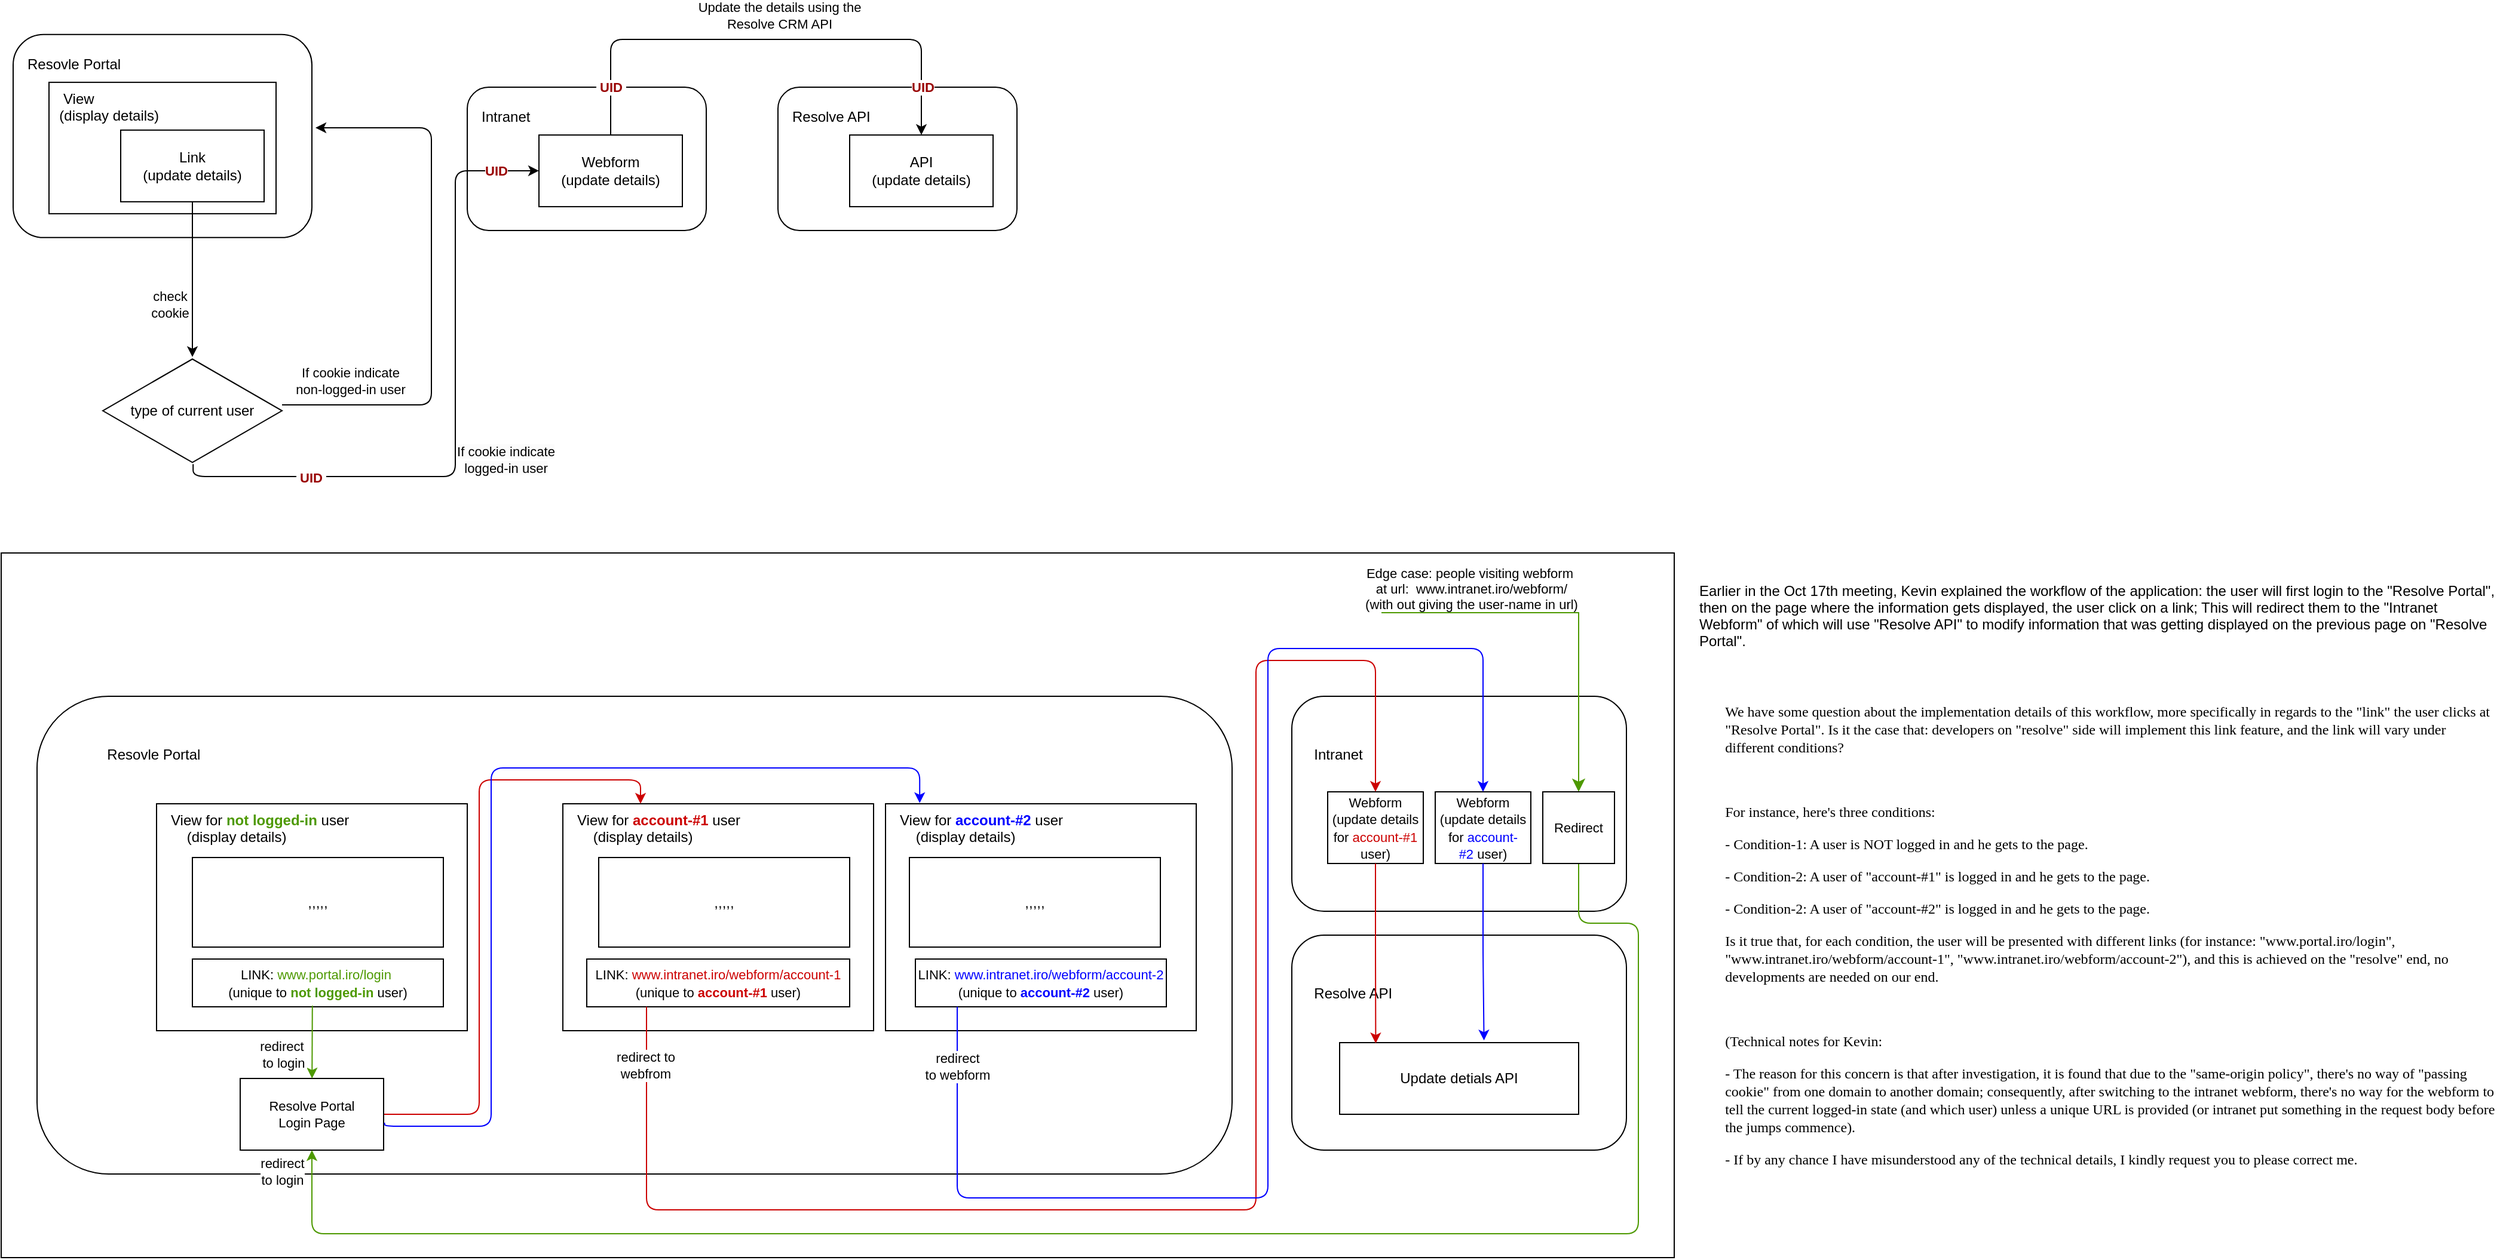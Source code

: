 <mxfile>
    <diagram id="j5Iltt6aX2gJKEkjgmRw" name="Page-1">
        <mxGraphModel dx="1509" dy="694" grid="1" gridSize="10" guides="1" tooltips="1" connect="1" arrows="1" fold="1" page="1" pageScale="1" pageWidth="850" pageHeight="1100" math="0" shadow="0">
            <root>
                <mxCell id="0"/>
                <mxCell id="1" parent="0"/>
                <mxCell id="54" value="" style="rounded=0;whiteSpace=wrap;html=1;fontSize=11;fontColor=#0000FF;" vertex="1" parent="1">
                    <mxGeometry x="20" y="480" width="1400" height="590" as="geometry"/>
                </mxCell>
                <mxCell id="2" value="&lt;p style=&quot;line-height: 100%;&quot;&gt;&amp;nbsp; &amp;nbsp;Intranet&amp;nbsp;&lt;/p&gt;" style="rounded=1;whiteSpace=wrap;html=1;align=left;labelPosition=center;verticalLabelPosition=middle;verticalAlign=top;" parent="1" vertex="1">
                    <mxGeometry x="410" y="90.05" width="200" height="120" as="geometry"/>
                </mxCell>
                <mxCell id="3" value="Webform&lt;br&gt;(update details)" style="rounded=0;whiteSpace=wrap;html=1;" parent="1" vertex="1">
                    <mxGeometry x="470" y="130.05" width="120" height="60" as="geometry"/>
                </mxCell>
                <mxCell id="4" value="&lt;p style=&quot;line-height: 100%;&quot;&gt;&amp;nbsp; &amp;nbsp;Resovle Portal&lt;/p&gt;" style="rounded=1;whiteSpace=wrap;html=1;align=left;labelPosition=center;verticalLabelPosition=middle;verticalAlign=top;" parent="1" vertex="1">
                    <mxGeometry x="30" y="45.93" width="250" height="170" as="geometry"/>
                </mxCell>
                <mxCell id="5" value="&lt;p style=&quot;line-height: 100%;&quot;&gt;&amp;nbsp; &amp;nbsp;Resolve API&lt;/p&gt;" style="rounded=1;whiteSpace=wrap;html=1;align=left;labelPosition=center;verticalLabelPosition=middle;verticalAlign=top;" parent="1" vertex="1">
                    <mxGeometry x="670" y="90.05" width="200" height="120" as="geometry"/>
                </mxCell>
                <mxCell id="11" style="edgeStyle=orthogonalEdgeStyle;html=1;exitX=0.504;exitY=0.996;exitDx=0;exitDy=0;exitPerimeter=0;" parent="1" source="17" target="3" edge="1">
                    <mxGeometry relative="1" as="geometry">
                        <mxPoint x="100" y="565.93" as="sourcePoint"/>
                        <Array as="points">
                            <mxPoint x="181" y="415.93"/>
                            <mxPoint x="400" y="415.93"/>
                            <mxPoint x="400" y="159.93"/>
                        </Array>
                    </mxGeometry>
                </mxCell>
                <mxCell id="18" value="&lt;font style=&quot;font-size: 11px;&quot;&gt;&lt;span style=&quot;background-color: rgb(251, 251, 251);&quot;&gt;If cookie indicate &lt;br&gt;logged-in user&lt;/span&gt;&lt;br&gt;&lt;/font&gt;" style="edgeLabel;html=1;align=center;verticalAlign=middle;resizable=0;points=[];" parent="11" vertex="1" connectable="0">
                    <mxGeometry x="-0.468" y="-1" relative="1" as="geometry">
                        <mxPoint x="124" y="-15" as="offset"/>
                    </mxGeometry>
                </mxCell>
                <mxCell id="26" value="&lt;b&gt;&lt;font color=&quot;#990000&quot;&gt;&amp;nbsp;UID&amp;nbsp;&lt;/font&gt;&lt;/b&gt;" style="edgeLabel;html=1;align=center;verticalAlign=middle;resizable=0;points=[];fontSize=11;" parent="11" vertex="1" connectable="0">
                    <mxGeometry x="-0.622" y="-1" relative="1" as="geometry">
                        <mxPoint x="4" as="offset"/>
                    </mxGeometry>
                </mxCell>
                <mxCell id="27" value="&lt;b&gt;UID&lt;/b&gt;" style="edgeLabel;html=1;align=center;verticalAlign=middle;resizable=0;points=[];fontSize=11;fontColor=#990000;" parent="11" vertex="1" connectable="0">
                    <mxGeometry x="0.869" relative="1" as="geometry">
                        <mxPoint as="offset"/>
                    </mxGeometry>
                </mxCell>
                <mxCell id="12" value="API&lt;br&gt;(update details)" style="rounded=0;whiteSpace=wrap;html=1;" parent="1" vertex="1">
                    <mxGeometry x="730" y="130.05" width="120" height="60" as="geometry"/>
                </mxCell>
                <mxCell id="14" value="&amp;nbsp; &amp;nbsp;View&lt;br&gt;&amp;nbsp; (display details)" style="rounded=0;whiteSpace=wrap;html=1;verticalAlign=top;align=left;" parent="1" vertex="1">
                    <mxGeometry x="60" y="85.93" width="190" height="110" as="geometry"/>
                </mxCell>
                <mxCell id="16" style="edgeStyle=orthogonalEdgeStyle;html=1;exitX=0.5;exitY=1;exitDx=0;exitDy=0;" parent="1" source="15" edge="1">
                    <mxGeometry relative="1" as="geometry">
                        <mxPoint x="180" y="315.93" as="targetPoint"/>
                    </mxGeometry>
                </mxCell>
                <mxCell id="25" value="check &lt;br&gt;cookie" style="edgeLabel;html=1;align=center;verticalAlign=middle;resizable=0;points=[];fontSize=11;" parent="16" vertex="1" connectable="0">
                    <mxGeometry x="0.317" y="-1" relative="1" as="geometry">
                        <mxPoint x="-19" as="offset"/>
                    </mxGeometry>
                </mxCell>
                <mxCell id="15" value="Link&lt;br&gt;(update details)" style="rounded=0;whiteSpace=wrap;html=1;" parent="1" vertex="1">
                    <mxGeometry x="120" y="125.93" width="120" height="60" as="geometry"/>
                </mxCell>
                <mxCell id="19" style="edgeStyle=orthogonalEdgeStyle;html=1;entryX=1.012;entryY=0.459;entryDx=0;entryDy=0;entryPerimeter=0;" parent="1" source="17" target="4" edge="1">
                    <mxGeometry relative="1" as="geometry">
                        <Array as="points">
                            <mxPoint x="380" y="355.93"/>
                            <mxPoint x="380" y="123.93"/>
                        </Array>
                    </mxGeometry>
                </mxCell>
                <mxCell id="20" value="If cookie indicate&lt;br style=&quot;border-color: var(--border-color);&quot;&gt;non-logged-in user" style="edgeLabel;html=1;align=center;verticalAlign=middle;resizable=0;points=[];labelBackgroundColor=none;" parent="19" vertex="1" connectable="0">
                    <mxGeometry x="-0.748" y="3" relative="1" as="geometry">
                        <mxPoint y="-17" as="offset"/>
                    </mxGeometry>
                </mxCell>
                <mxCell id="17" value="type of current user" style="html=1;whiteSpace=wrap;aspect=fixed;shape=isoRectangle;" parent="1" vertex="1">
                    <mxGeometry x="105" y="315.93" width="150" height="90" as="geometry"/>
                </mxCell>
                <mxCell id="21" style="edgeStyle=orthogonalEdgeStyle;html=1;fontSize=11;" parent="1" target="12" edge="1">
                    <mxGeometry relative="1" as="geometry">
                        <mxPoint x="530" y="130.05" as="sourcePoint"/>
                        <Array as="points">
                            <mxPoint x="530" y="50.05"/>
                            <mxPoint x="790" y="50.05"/>
                        </Array>
                    </mxGeometry>
                </mxCell>
                <mxCell id="22" value="Update the details using the &lt;br&gt;Resolve CRM API" style="edgeLabel;html=1;align=center;verticalAlign=middle;resizable=0;points=[];fontSize=11;" parent="21" vertex="1" connectable="0">
                    <mxGeometry x="0.054" y="-2" relative="1" as="geometry">
                        <mxPoint x="-1" y="-22" as="offset"/>
                    </mxGeometry>
                </mxCell>
                <mxCell id="28" value="&lt;b&gt;&amp;nbsp;UID&amp;nbsp;&lt;/b&gt;" style="edgeLabel;html=1;align=center;verticalAlign=middle;resizable=0;points=[];fontSize=11;fontColor=#990000;" parent="21" vertex="1" connectable="0">
                    <mxGeometry x="-0.806" relative="1" as="geometry">
                        <mxPoint as="offset"/>
                    </mxGeometry>
                </mxCell>
                <mxCell id="29" value="&lt;b&gt;UID&lt;/b&gt;" style="edgeLabel;html=1;align=center;verticalAlign=middle;resizable=0;points=[];fontSize=11;fontColor=#990000;" parent="21" vertex="1" connectable="0">
                    <mxGeometry x="0.727" y="1" relative="1" as="geometry">
                        <mxPoint y="17" as="offset"/>
                    </mxGeometry>
                </mxCell>
                <mxCell id="30" value="&lt;p style=&quot;line-height: 100%;&quot;&gt;&lt;br&gt;&lt;/p&gt;&lt;p style=&quot;line-height: 100%;&quot;&gt;&amp;nbsp; &amp;nbsp; &amp;nbsp; &amp;nbsp; &amp;nbsp; &amp;nbsp; &amp;nbsp; &amp;nbsp; &amp;nbsp;Resovle Portal&lt;/p&gt;" style="rounded=1;whiteSpace=wrap;html=1;align=left;labelPosition=center;verticalLabelPosition=middle;verticalAlign=top;" vertex="1" parent="1">
                    <mxGeometry x="50" y="600" width="1000" height="400" as="geometry"/>
                </mxCell>
                <mxCell id="31" value="&amp;nbsp; &amp;nbsp;View for&lt;font color=&quot;#cc0000&quot;&gt; &lt;b&gt;account-#1 &lt;/b&gt;&lt;/font&gt;user&lt;br&gt;&amp;nbsp; &amp;nbsp; &amp;nbsp; &amp;nbsp;(display details)" style="rounded=0;whiteSpace=wrap;html=1;verticalAlign=top;align=left;" vertex="1" parent="1">
                    <mxGeometry x="490" y="690" width="260" height="190" as="geometry"/>
                </mxCell>
                <mxCell id="32" value="&amp;nbsp; &amp;nbsp;View for &lt;b&gt;&lt;font color=&quot;#0000ff&quot;&gt;account-#2 &lt;/font&gt;&lt;/b&gt;user&lt;br&gt;&amp;nbsp; &amp;nbsp; &amp;nbsp; &amp;nbsp;(display details)" style="rounded=0;whiteSpace=wrap;html=1;verticalAlign=top;align=left;" vertex="1" parent="1">
                    <mxGeometry x="760" y="690" width="260" height="190" as="geometry"/>
                </mxCell>
                <mxCell id="33" value="&amp;nbsp; &amp;nbsp;View for &lt;b style=&quot;&quot;&gt;&lt;font color=&quot;#4d9900&quot;&gt;not logged-in&lt;/font&gt;&lt;/b&gt; user&lt;br&gt;&amp;nbsp; &amp;nbsp; &amp;nbsp; &amp;nbsp;(display details)" style="rounded=0;whiteSpace=wrap;html=1;verticalAlign=top;align=left;" vertex="1" parent="1">
                    <mxGeometry x="150" y="690" width="260" height="190" as="geometry"/>
                </mxCell>
                <mxCell id="34" value="&lt;font style=&quot;font-size: 11px;&quot;&gt;LINK:&amp;nbsp;&lt;font color=&quot;#4d9900&quot;&gt;www.portal.iro/login&lt;/font&gt;&amp;nbsp;&lt;br&gt;(unique to&amp;nbsp;&lt;b&gt;&lt;font color=&quot;#4d9900&quot;&gt;not logged-in&lt;/font&gt;&lt;/b&gt; user)&lt;/font&gt;" style="rounded=0;whiteSpace=wrap;html=1;" vertex="1" parent="1">
                    <mxGeometry x="180" y="820" width="210" height="40" as="geometry"/>
                </mxCell>
                <mxCell id="35" value=",,,,," style="rounded=0;whiteSpace=wrap;html=1;" vertex="1" parent="1">
                    <mxGeometry x="180" y="735" width="210" height="75" as="geometry"/>
                </mxCell>
                <mxCell id="36" value=",,,,," style="rounded=0;whiteSpace=wrap;html=1;" vertex="1" parent="1">
                    <mxGeometry x="520" y="735" width="210" height="75" as="geometry"/>
                </mxCell>
                <mxCell id="37" value="&lt;font style=&quot;font-size: 11px;&quot;&gt;LINK:&amp;nbsp;&lt;font color=&quot;#cc0000&quot;&gt;www.intranet.iro/webform/account-1&lt;/font&gt;&lt;br&gt;(unique to&lt;font color=&quot;#cc0000&quot;&gt; &lt;/font&gt;&lt;b&gt;&lt;font color=&quot;#cc0000&quot;&gt;account-#1&lt;/font&gt;&amp;nbsp;&lt;/b&gt;user)&lt;/font&gt;" style="rounded=0;whiteSpace=wrap;html=1;" vertex="1" parent="1">
                    <mxGeometry x="510" y="820" width="220" height="40" as="geometry"/>
                </mxCell>
                <mxCell id="38" value="&lt;font style=&quot;font-size: 11px;&quot;&gt;LINK:&amp;nbsp;&lt;font color=&quot;#0000ff&quot;&gt;www.intranet.iro/webform/account-2&lt;/font&gt;&lt;br&gt;(unique to &lt;font color=&quot;#0000ff&quot;&gt;&lt;b&gt;account-#2&lt;/b&gt;&amp;nbsp;&lt;/font&gt;user)&lt;/font&gt;" style="rounded=0;whiteSpace=wrap;html=1;" vertex="1" parent="1">
                    <mxGeometry x="785" y="820" width="210" height="40" as="geometry"/>
                </mxCell>
                <mxCell id="39" value=",,,,," style="rounded=0;whiteSpace=wrap;html=1;" vertex="1" parent="1">
                    <mxGeometry x="780" y="735" width="210" height="75" as="geometry"/>
                </mxCell>
                <mxCell id="69" style="edgeStyle=orthogonalEdgeStyle;html=1;entryX=0.25;entryY=0;entryDx=0;entryDy=0;strokeColor=#CC0000;fontSize=11;fontColor=#000000;" edge="1" parent="1" source="40" target="31">
                    <mxGeometry relative="1" as="geometry">
                        <Array as="points">
                            <mxPoint x="420" y="950"/>
                            <mxPoint x="420" y="670"/>
                            <mxPoint x="555" y="670"/>
                        </Array>
                    </mxGeometry>
                </mxCell>
                <mxCell id="40" value="&lt;font color=&quot;#000000&quot;&gt;Resolve Portal&lt;br&gt;Login Page&lt;/font&gt;" style="rounded=0;whiteSpace=wrap;html=1;fontSize=11;fontColor=#0000FF;" vertex="1" parent="1">
                    <mxGeometry x="220" y="920" width="120" height="60" as="geometry"/>
                </mxCell>
                <mxCell id="42" value="&lt;p style=&quot;line-height: 100%;&quot;&gt;&amp;nbsp; &amp;nbsp; &amp;nbsp; &amp;nbsp; &amp;nbsp;&lt;/p&gt;&lt;p style=&quot;line-height: 100%;&quot;&gt;&amp;nbsp; &amp;nbsp; &amp;nbsp;Intranet&lt;/p&gt;" style="rounded=1;whiteSpace=wrap;html=1;align=left;labelPosition=center;verticalLabelPosition=middle;verticalAlign=top;" vertex="1" parent="1">
                    <mxGeometry x="1100" y="600" width="280" height="180" as="geometry"/>
                </mxCell>
                <mxCell id="43" value="&lt;font style=&quot;font-size: 11px;&quot;&gt;Webform&lt;br&gt;(update details for &lt;font style=&quot;font-size: 11px;&quot; color=&quot;#cc0000&quot;&gt;account-#1 &lt;/font&gt;user)&lt;/font&gt;" style="rounded=0;whiteSpace=wrap;html=1;" vertex="1" parent="1">
                    <mxGeometry x="1130" y="680" width="80" height="60" as="geometry"/>
                </mxCell>
                <mxCell id="41" style="edgeStyle=none;html=1;fontSize=11;fontColor=#000000;exitX=0.478;exitY=0.974;exitDx=0;exitDy=0;exitPerimeter=0;strokeColor=#4D9900;" edge="1" parent="1" source="34" target="40">
                    <mxGeometry relative="1" as="geometry"/>
                </mxCell>
                <mxCell id="65" value="&lt;font color=&quot;#000000&quot;&gt;redirect&amp;nbsp;&lt;br&gt;to login&lt;br&gt;&lt;/font&gt;" style="edgeLabel;html=1;align=center;verticalAlign=middle;resizable=0;points=[];fontSize=11;fontColor=#FF8000;" vertex="1" connectable="0" parent="41">
                    <mxGeometry x="-0.029" y="4" relative="1" as="geometry">
                        <mxPoint x="-29" y="11" as="offset"/>
                    </mxGeometry>
                </mxCell>
                <mxCell id="44" style="edgeStyle=orthogonalEdgeStyle;html=1;entryX=0.5;entryY=0;entryDx=0;entryDy=0;fontSize=11;fontColor=#000000;strokeColor=#CC0000;" edge="1" parent="1" source="37" target="43">
                    <mxGeometry relative="1" as="geometry">
                        <Array as="points">
                            <mxPoint x="560" y="1030"/>
                            <mxPoint x="1070" y="1030"/>
                            <mxPoint x="1070" y="570"/>
                            <mxPoint x="1170" y="570"/>
                        </Array>
                    </mxGeometry>
                </mxCell>
                <mxCell id="67" value="redirect to &lt;br&gt;webfrom" style="edgeLabel;html=1;align=center;verticalAlign=middle;resizable=0;points=[];fontSize=11;fontColor=#000000;" vertex="1" connectable="0" parent="44">
                    <mxGeometry x="-0.928" y="-1" relative="1" as="geometry">
                        <mxPoint as="offset"/>
                    </mxGeometry>
                </mxCell>
                <mxCell id="45" value="&lt;font style=&quot;font-size: 11px;&quot;&gt;Webform&lt;br&gt;(update details for &lt;font style=&quot;font-size: 11px;&quot; color=&quot;#0000ff&quot;&gt;account-#2&lt;/font&gt;&lt;font style=&quot;font-size: 11px;&quot; color=&quot;#cc0000&quot;&gt;&amp;nbsp;&lt;/font&gt;user)&lt;/font&gt;" style="rounded=0;whiteSpace=wrap;html=1;" vertex="1" parent="1">
                    <mxGeometry x="1220" y="680" width="80" height="60" as="geometry"/>
                </mxCell>
                <mxCell id="46" style="edgeStyle=orthogonalEdgeStyle;html=1;entryX=0.5;entryY=0;entryDx=0;entryDy=0;strokeColor=#0000FF;fontSize=11;fontColor=#0000FF;" edge="1" parent="1" target="45">
                    <mxGeometry relative="1" as="geometry">
                        <mxPoint x="820" y="860" as="sourcePoint"/>
                        <Array as="points">
                            <mxPoint x="820" y="1020"/>
                            <mxPoint x="1080" y="1020"/>
                            <mxPoint x="1080" y="560"/>
                            <mxPoint x="1260" y="560"/>
                        </Array>
                    </mxGeometry>
                </mxCell>
                <mxCell id="68" value="redirect &lt;br&gt;to webform" style="edgeLabel;html=1;align=center;verticalAlign=middle;resizable=0;points=[];fontSize=11;fontColor=#000000;" vertex="1" connectable="0" parent="46">
                    <mxGeometry x="-0.941" y="2" relative="1" as="geometry">
                        <mxPoint x="-2" y="15" as="offset"/>
                    </mxGeometry>
                </mxCell>
                <mxCell id="50" value="&lt;p style=&quot;line-height: 100%;&quot;&gt;&amp;nbsp; &amp;nbsp; &amp;nbsp; &amp;nbsp; &amp;nbsp;&lt;/p&gt;&lt;p style=&quot;line-height: 100%;&quot;&gt;&amp;nbsp; &amp;nbsp; &amp;nbsp;Resolve API&lt;/p&gt;" style="rounded=1;whiteSpace=wrap;html=1;align=left;labelPosition=center;verticalLabelPosition=middle;verticalAlign=top;" vertex="1" parent="1">
                    <mxGeometry x="1100" y="800" width="280" height="180" as="geometry"/>
                </mxCell>
                <mxCell id="51" value="Update detials API" style="rounded=0;whiteSpace=wrap;html=1;" vertex="1" parent="1">
                    <mxGeometry x="1140" y="890" width="200" height="60" as="geometry"/>
                </mxCell>
                <mxCell id="52" style="edgeStyle=orthogonalEdgeStyle;html=1;entryX=0.151;entryY=0.01;entryDx=0;entryDy=0;entryPerimeter=0;strokeColor=#CC0000;fontSize=11;fontColor=#0000FF;" edge="1" parent="1" source="43" target="51">
                    <mxGeometry relative="1" as="geometry"/>
                </mxCell>
                <mxCell id="53" style="edgeStyle=orthogonalEdgeStyle;html=1;entryX=0.604;entryY=-0.031;entryDx=0;entryDy=0;strokeColor=#0000FF;fontSize=11;fontColor=#0000FF;entryPerimeter=0;" edge="1" parent="1" source="45" target="51">
                    <mxGeometry relative="1" as="geometry"/>
                </mxCell>
                <mxCell id="55" value="&lt;p style=&quot;margin: 12px 0px 0px; font-variant-numeric: normal; font-variant-east-asian: normal; font-variant-alternates: normal; font-kerning: auto; font-optical-sizing: auto; font-feature-settings: normal; font-variation-settings: normal; font-stretch: normal; font-size: 12px; line-height: normal; color: rgb(0, 0, 0); text-align: start;&quot; class=&quot;p1&quot;&gt;Earlier in the Oct 17th meeting, Kevin explained the workflow of the application: the user will first login to the &quot;Resolve Portal&quot;, then on the page where the information gets displayed, the user click on a link; This will redirect them to the &quot;Intranet Webform&quot; of which will use &quot;Resolve API&quot; to modify information that was getting displayed on the previous page on &quot;Resolve Portal&quot;.&lt;span class=&quot;Apple-converted-space&quot;&gt;&amp;nbsp;&lt;/span&gt;&lt;/p&gt;&lt;p style=&quot;margin: 18px 0px 0px 21.6px; font-variant-numeric: normal; font-variant-east-asian: normal; font-variant-alternates: normal; font-kerning: auto; font-optical-sizing: auto; font-feature-settings: normal; font-variation-settings: normal; font-stretch: normal; font-size: 12px; line-height: normal; font-family: Menlo; min-height: 14px; color: rgb(0, 0, 0); text-align: start;&quot; class=&quot;p2&quot;&gt;&lt;br&gt;&lt;/p&gt;&lt;p style=&quot;margin: 12px 0px 0px 21.6px; font-variant-numeric: normal; font-variant-east-asian: normal; font-variant-alternates: normal; font-kerning: auto; font-optical-sizing: auto; font-feature-settings: normal; font-variation-settings: normal; font-stretch: normal; font-size: 12px; line-height: normal; font-family: Menlo; color: rgb(0, 0, 0); text-align: start;&quot; class=&quot;p3&quot;&gt;We have some question about the implementation details of this workflow, more specifically in regards to the &quot;link&quot; the user clicks at &quot;Resolve Portal&quot;. Is it the case that: developers on &quot;resolve&quot; side will implement this link feature, and the link will vary under different conditions?&lt;span class=&quot;Apple-converted-space&quot;&gt;&amp;nbsp;&lt;/span&gt;&lt;/p&gt;&lt;p style=&quot;margin: 12px 0px 0px 21.6px; font-variant-numeric: normal; font-variant-east-asian: normal; font-variant-alternates: normal; font-kerning: auto; font-optical-sizing: auto; font-feature-settings: normal; font-variation-settings: normal; font-stretch: normal; font-size: 12px; line-height: normal; font-family: Menlo; min-height: 14px; color: rgb(0, 0, 0); text-align: start;&quot; class=&quot;p4&quot;&gt;&lt;br&gt;&lt;/p&gt;&lt;p style=&quot;margin: 12px 0px 0px 21.6px; font-variant-numeric: normal; font-variant-east-asian: normal; font-variant-alternates: normal; font-kerning: auto; font-optical-sizing: auto; font-feature-settings: normal; font-variation-settings: normal; font-stretch: normal; font-size: 12px; line-height: normal; font-family: Menlo; color: rgb(0, 0, 0); text-align: start;&quot; class=&quot;p3&quot;&gt;For instance, here's three conditions:&lt;span class=&quot;Apple-converted-space&quot;&gt;&amp;nbsp;&lt;/span&gt;&lt;/p&gt;&lt;p style=&quot;margin: 12px 0px 0px 21.6px; font-variant-numeric: normal; font-variant-east-asian: normal; font-variant-alternates: normal; font-kerning: auto; font-optical-sizing: auto; font-feature-settings: normal; font-variation-settings: normal; font-stretch: normal; font-size: 12px; line-height: normal; font-family: Menlo; color: rgb(0, 0, 0); text-align: start;&quot; class=&quot;p3&quot;&gt;- Condition-1: A user is NOT logged in and he gets to the page.&lt;/p&gt;&lt;p style=&quot;margin: 12px 0px 0px 21.6px; font-variant-numeric: normal; font-variant-east-asian: normal; font-variant-alternates: normal; font-kerning: auto; font-optical-sizing: auto; font-feature-settings: normal; font-variation-settings: normal; font-stretch: normal; font-size: 12px; line-height: normal; font-family: Menlo; color: rgb(0, 0, 0); text-align: start;&quot; class=&quot;p3&quot;&gt;- Condition-2: A user of &quot;account-#1&quot; is logged in and he gets to the page.&lt;span class=&quot;Apple-converted-space&quot;&gt;&amp;nbsp;&lt;/span&gt;&lt;/p&gt;&lt;p style=&quot;margin: 12px 0px 0px 21.6px; font-variant-numeric: normal; font-variant-east-asian: normal; font-variant-alternates: normal; font-kerning: auto; font-optical-sizing: auto; font-feature-settings: normal; font-variation-settings: normal; font-stretch: normal; font-size: 12px; line-height: normal; font-family: Menlo; color: rgb(0, 0, 0); text-align: start;&quot; class=&quot;p3&quot;&gt;- Condition-2: A user of &quot;account-#2&quot; is logged in and he gets to the page.&lt;span class=&quot;Apple-converted-space&quot;&gt;&amp;nbsp;&lt;/span&gt;&lt;/p&gt;&lt;p style=&quot;margin: 12px 0px 0px 21.6px; font-variant-numeric: normal; font-variant-east-asian: normal; font-variant-alternates: normal; font-kerning: auto; font-optical-sizing: auto; font-feature-settings: normal; font-variation-settings: normal; font-stretch: normal; font-size: 12px; line-height: normal; font-family: Menlo; color: rgb(0, 0, 0); text-align: start;&quot; class=&quot;p3&quot;&gt;Is it true that, for each condition, the user will be presented with different links (for instance: &quot;www.portal.iro/login&quot;, &quot;www.intranet.iro/webform/account-1&quot;, &quot;www.intranet.iro/webform/account-2&quot;), and this is achieved on the &quot;resolve&quot; end, no developments are needed on our end.&lt;span class=&quot;Apple-converted-space&quot;&gt;&amp;nbsp;&lt;/span&gt;&lt;/p&gt;&lt;p style=&quot;margin: 12px 0px 0px 21.6px; font-variant-numeric: normal; font-variant-east-asian: normal; font-variant-alternates: normal; font-kerning: auto; font-optical-sizing: auto; font-feature-settings: normal; font-variation-settings: normal; font-stretch: normal; font-size: 12px; line-height: normal; font-family: Menlo; min-height: 14px; color: rgb(0, 0, 0); text-align: start;&quot; class=&quot;p4&quot;&gt;&lt;br&gt;&lt;/p&gt;&lt;p style=&quot;margin: 12px 0px 0px 21.6px; font-variant-numeric: normal; font-variant-east-asian: normal; font-variant-alternates: normal; font-kerning: auto; font-optical-sizing: auto; font-feature-settings: normal; font-variation-settings: normal; font-stretch: normal; font-size: 12px; line-height: normal; font-family: Menlo; color: rgb(0, 0, 0); text-align: start;&quot; class=&quot;p3&quot;&gt;(Technical notes for Kevin:&lt;span class=&quot;Apple-converted-space&quot;&gt;&amp;nbsp;&lt;/span&gt;&lt;/p&gt;&lt;p style=&quot;margin: 12px 0px 0px 21.6px; font-variant-numeric: normal; font-variant-east-asian: normal; font-variant-alternates: normal; font-kerning: auto; font-optical-sizing: auto; font-feature-settings: normal; font-variation-settings: normal; font-stretch: normal; font-size: 12px; line-height: normal; font-family: Menlo; color: rgb(0, 0, 0); text-align: start;&quot; class=&quot;p3&quot;&gt;- The reason for this concern is that after investigation, it is found that due to the &quot;same-origin policy&quot;, there's no way of &quot;passing cookie&quot; from one domain to another domain; consequently, after switching to the intranet webform, there's no way for the webform to tell the current logged-in state (and which user) unless a unique URL is provided (or intranet put something in the request body before the jumps commence).&lt;span class=&quot;Apple-converted-space&quot;&gt;&amp;nbsp;&lt;/span&gt;&lt;/p&gt;&lt;p style=&quot;margin: 12px 0px 12px 21.6px; font-variant-numeric: normal; font-variant-east-asian: normal; font-variant-alternates: normal; font-kerning: auto; font-optical-sizing: auto; font-feature-settings: normal; font-variation-settings: normal; font-stretch: normal; font-size: 12px; line-height: normal; font-family: Menlo; color: rgb(0, 0, 0); text-align: start;&quot; class=&quot;p5&quot;&gt;- If by any chance I have misunderstood any of the technical details, I kindly request you to please correct me.&lt;span class=&quot;Apple-converted-space&quot;&gt;&amp;nbsp;&lt;/span&gt;&lt;/p&gt;" style="text;html=1;strokeColor=none;fillColor=none;align=center;verticalAlign=middle;whiteSpace=wrap;rounded=0;fontSize=11;fontColor=#0000FF;" vertex="1" parent="1">
                    <mxGeometry x="1440" y="480" width="670" height="540" as="geometry"/>
                </mxCell>
                <mxCell id="60" value="" style="edgeStyle=segmentEdgeStyle;endArrow=classic;html=1;curved=0;rounded=0;endSize=8;startSize=8;sourcePerimeterSpacing=0;targetPerimeterSpacing=0;strokeColor=#4D9900;fontSize=11;fontColor=#000000;" edge="1" parent="1" target="62">
                    <mxGeometry width="100" relative="1" as="geometry">
                        <mxPoint x="1175" y="530" as="sourcePoint"/>
                        <mxPoint x="1325" y="540" as="targetPoint"/>
                        <Array as="points">
                            <mxPoint x="1175" y="530"/>
                            <mxPoint x="1340" y="530"/>
                        </Array>
                    </mxGeometry>
                </mxCell>
                <mxCell id="61" value="Edge case: people&amp;nbsp;visiting webform&amp;nbsp;&lt;br&gt;at url:&amp;nbsp;&amp;nbsp;www.intranet.iro/webform/&lt;br&gt;(with out giving the user-name in url)" style="text;html=1;align=center;verticalAlign=middle;resizable=0;points=[];autosize=1;strokeColor=none;fillColor=none;fontSize=11;fontColor=#000000;" vertex="1" parent="1">
                    <mxGeometry x="1150" y="485" width="200" height="50" as="geometry"/>
                </mxCell>
                <mxCell id="63" style="edgeStyle=orthogonalEdgeStyle;html=1;strokeColor=#4D9900;fontSize=11;fontColor=#FF8000;" edge="1" parent="1" source="62" target="40">
                    <mxGeometry relative="1" as="geometry">
                        <Array as="points">
                            <mxPoint x="1340" y="790"/>
                            <mxPoint x="1390" y="790"/>
                            <mxPoint x="1390" y="1050"/>
                            <mxPoint x="280" y="1050"/>
                        </Array>
                    </mxGeometry>
                </mxCell>
                <mxCell id="66" value="redirect &lt;br&gt;to login" style="edgeLabel;html=1;align=center;verticalAlign=middle;resizable=0;points=[];fontSize=11;fontColor=#000000;" vertex="1" connectable="0" parent="63">
                    <mxGeometry x="0.931" y="1" relative="1" as="geometry">
                        <mxPoint x="-24" y="-35" as="offset"/>
                    </mxGeometry>
                </mxCell>
                <mxCell id="62" value="&lt;span style=&quot;font-size: 11px;&quot;&gt;Redirect&lt;/span&gt;" style="rounded=0;whiteSpace=wrap;html=1;" vertex="1" parent="1">
                    <mxGeometry x="1310" y="680" width="60" height="60" as="geometry"/>
                </mxCell>
                <mxCell id="70" style="edgeStyle=orthogonalEdgeStyle;html=1;entryX=0.11;entryY=-0.003;entryDx=0;entryDy=0;strokeColor=#0000FF;fontSize=11;fontColor=#000000;exitX=1.007;exitY=0.618;exitDx=0;exitDy=0;exitPerimeter=0;entryPerimeter=0;" edge="1" parent="1" source="40" target="32">
                    <mxGeometry relative="1" as="geometry">
                        <mxPoint x="340" y="960" as="sourcePoint"/>
                        <mxPoint x="555" y="700" as="targetPoint"/>
                        <Array as="points">
                            <mxPoint x="341" y="960"/>
                            <mxPoint x="430" y="960"/>
                            <mxPoint x="430" y="660"/>
                            <mxPoint x="789" y="660"/>
                        </Array>
                    </mxGeometry>
                </mxCell>
            </root>
        </mxGraphModel>
    </diagram>
</mxfile>